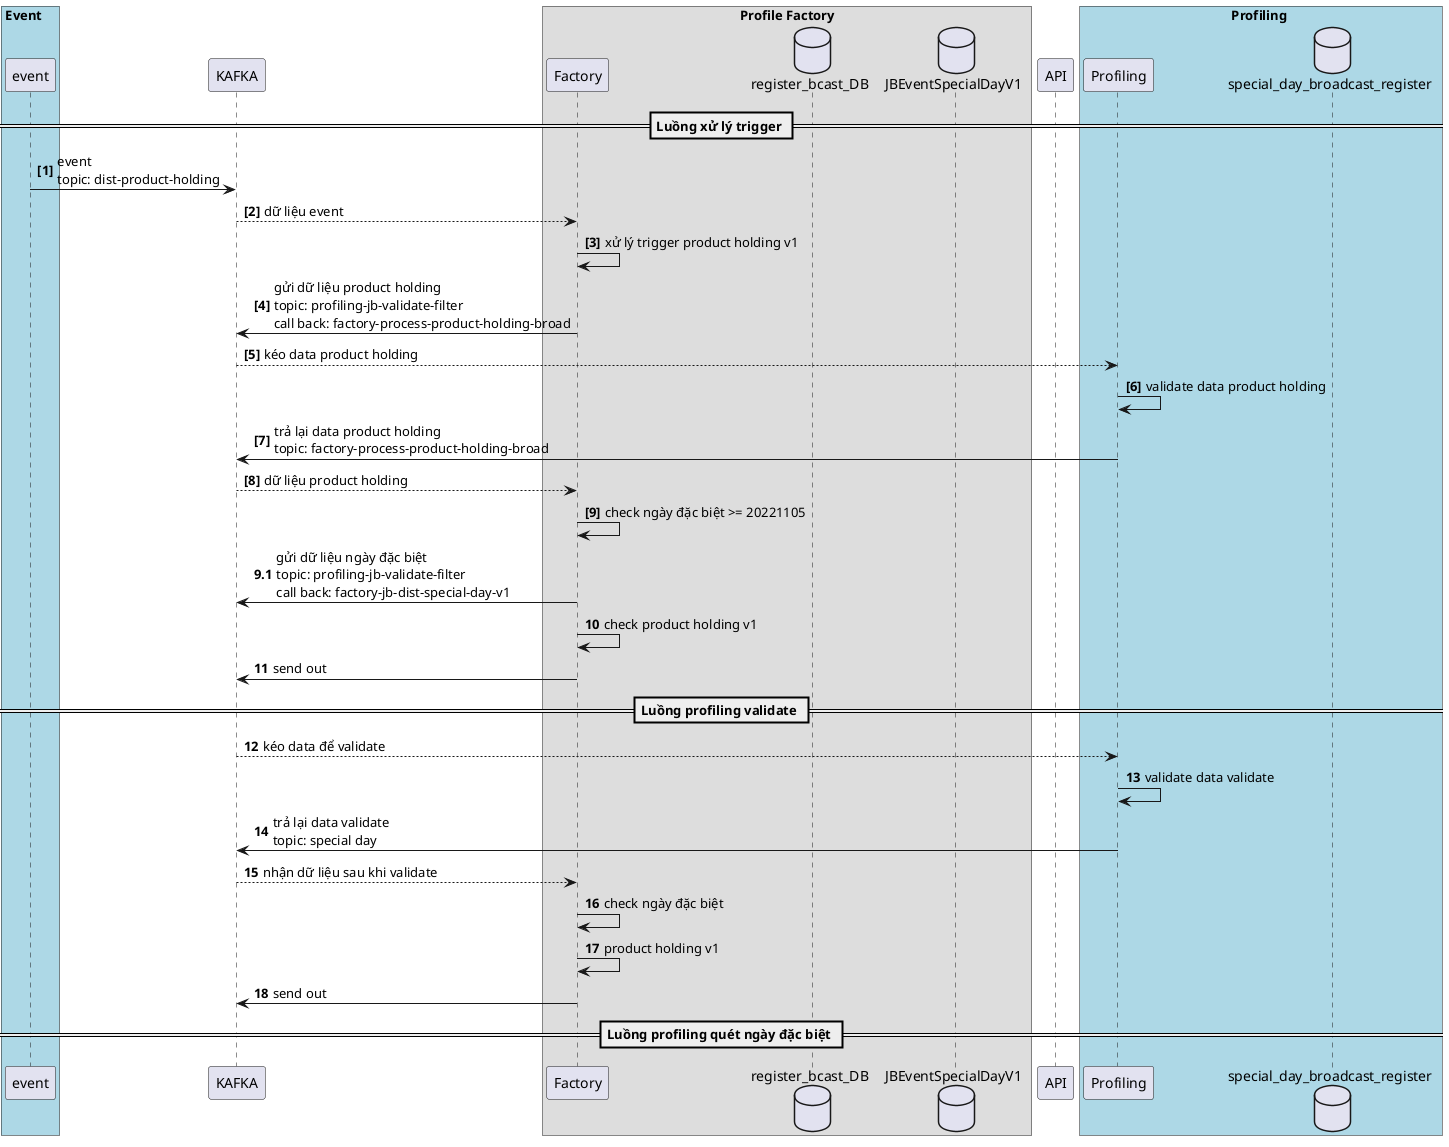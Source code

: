 @startuml Profile Factory
    autonumber "<b>[0]"
    box Event    #lightblue
    participant "event" as event
    end box

    participant KAFKA as kafka

    box Profile Factory 
    participant "Factory" as factory
    database register_bcast_DB
    database JBEventSpecialDayV1
    end box

    participant API

    box Profiling #lightblue
    participant "Profiling" as profiling
    database special_day_broadcast_register
    end box

    == Luồng xử lý trigger ==
    event -> kafka: event  \ntopic: dist-product-holding
    kafka --> factory: dữ liệu event
    factory -> factory: xử lý trigger product holding v1
    factory -> kafka: gửi dữ liệu product holding \ntopic: profiling-jb-validate-filter \ncall back: factory-process-product-holding-broad
    kafka --> profiling: kéo data product holding
    profiling -> profiling: validate data product holding
    profiling -> kafka: trả lại data product holding \ntopic: factory-process-product-holding-broad
    kafka --> factory: dữ liệu product holding


    factory -> factory: check ngày đặc biệt >= 20221105
    autonumber 9.1
    ' factory -> JBEventSpecialDayV1: <font color=red><b> check special day có dữ liệu của profile không</b> </font>
    factory -> kafka: gửi dữ liệu ngày đặc biệt \ntopic: profiling-jb-validate-filter \ncall back: factory-jb-dist-special-day-v1
    autonumber 10
    factory -> factory: check product holding v1
    factory -> kafka: send out
    == Luồng profiling validate ==
    kafka --> profiling: kéo data để validate
    profiling -> profiling: validate data validate
    profiling -> kafka: trả lại data validate \ntopic: special day
    kafka --> factory: nhận dữ liệu sau khi validate
    factory -> factory: check ngày đặc biệt
    factory -> factory: product holding v1
    factory -> kafka: send out
    == Luồng profiling quét ngày đặc biệt ==



@enduml
' internal/v3.0/merchant/special_day_broadcast/register